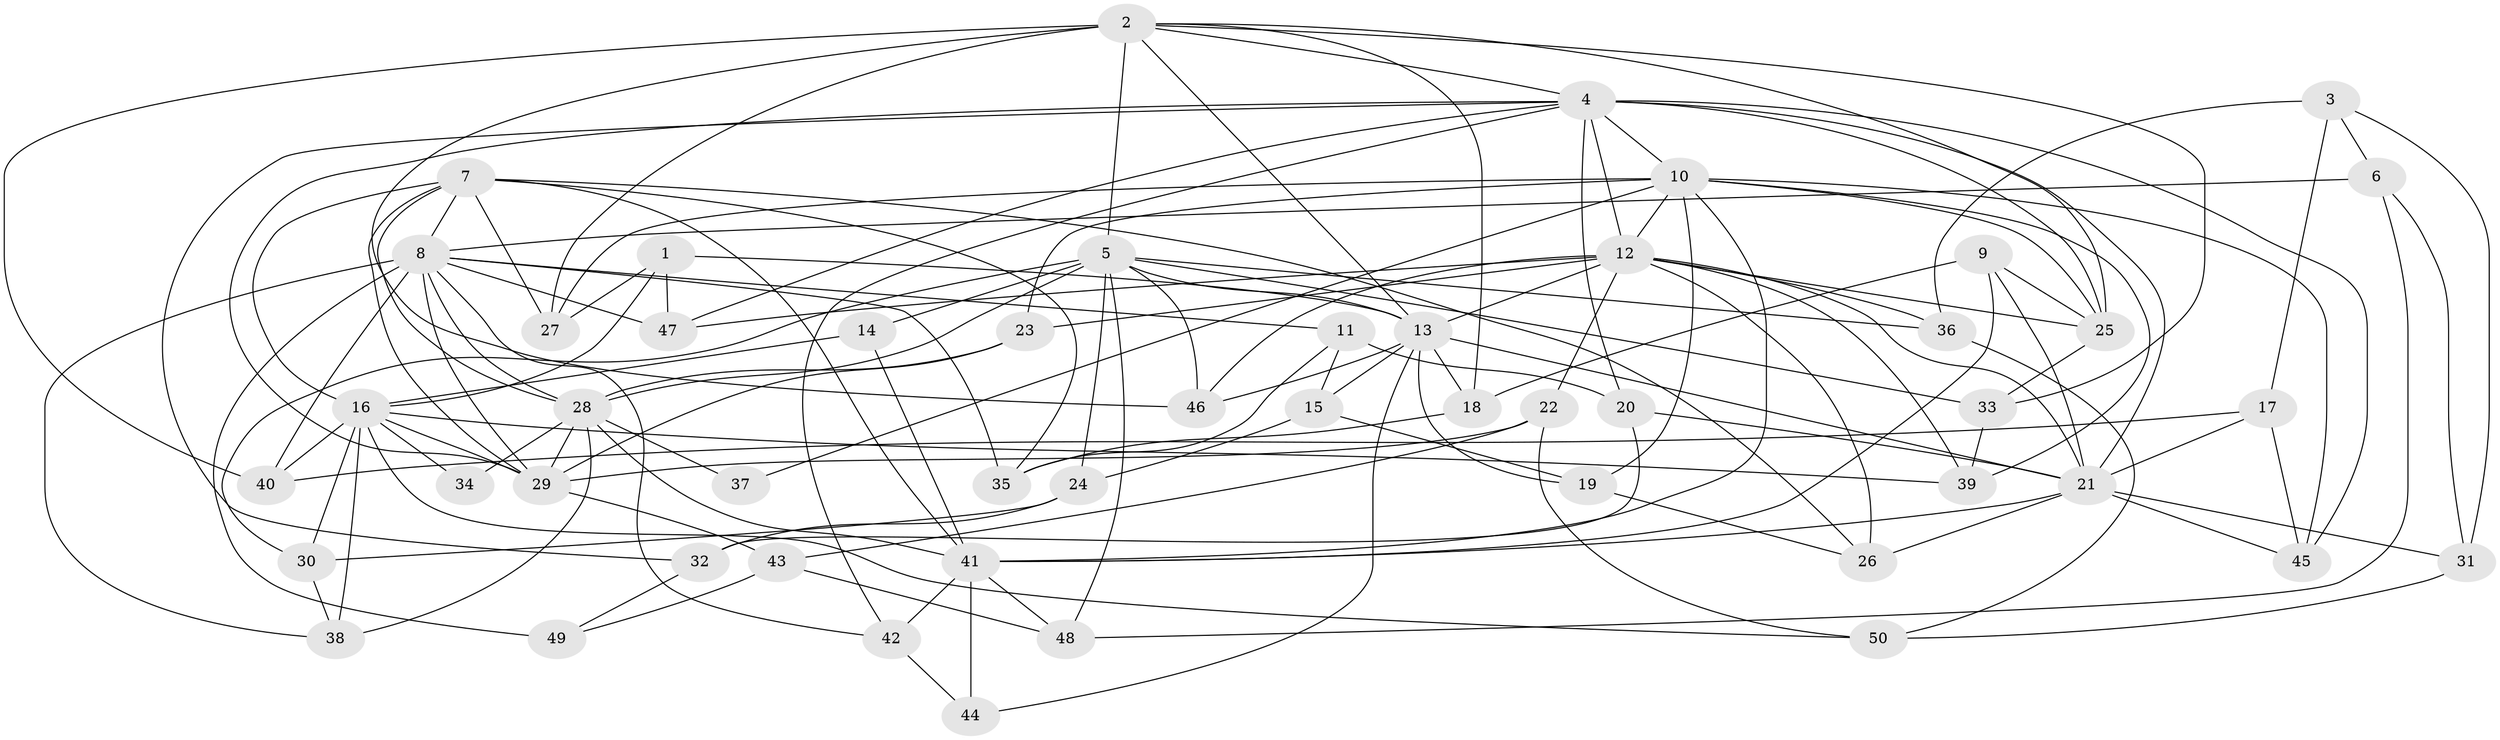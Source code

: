 // original degree distribution, {4: 1.0}
// Generated by graph-tools (version 1.1) at 2025/38/03/09/25 02:38:14]
// undirected, 50 vertices, 135 edges
graph export_dot {
graph [start="1"]
  node [color=gray90,style=filled];
  1;
  2;
  3;
  4;
  5;
  6;
  7;
  8;
  9;
  10;
  11;
  12;
  13;
  14;
  15;
  16;
  17;
  18;
  19;
  20;
  21;
  22;
  23;
  24;
  25;
  26;
  27;
  28;
  29;
  30;
  31;
  32;
  33;
  34;
  35;
  36;
  37;
  38;
  39;
  40;
  41;
  42;
  43;
  44;
  45;
  46;
  47;
  48;
  49;
  50;
  1 -- 13 [weight=1.0];
  1 -- 16 [weight=1.0];
  1 -- 27 [weight=1.0];
  1 -- 47 [weight=1.0];
  2 -- 4 [weight=1.0];
  2 -- 5 [weight=2.0];
  2 -- 13 [weight=1.0];
  2 -- 18 [weight=1.0];
  2 -- 25 [weight=1.0];
  2 -- 27 [weight=1.0];
  2 -- 33 [weight=1.0];
  2 -- 40 [weight=1.0];
  2 -- 46 [weight=1.0];
  3 -- 6 [weight=1.0];
  3 -- 17 [weight=1.0];
  3 -- 31 [weight=1.0];
  3 -- 36 [weight=1.0];
  4 -- 10 [weight=2.0];
  4 -- 12 [weight=1.0];
  4 -- 20 [weight=1.0];
  4 -- 21 [weight=1.0];
  4 -- 25 [weight=1.0];
  4 -- 29 [weight=1.0];
  4 -- 32 [weight=1.0];
  4 -- 42 [weight=1.0];
  4 -- 45 [weight=1.0];
  4 -- 47 [weight=1.0];
  5 -- 13 [weight=1.0];
  5 -- 14 [weight=2.0];
  5 -- 24 [weight=1.0];
  5 -- 28 [weight=1.0];
  5 -- 30 [weight=1.0];
  5 -- 33 [weight=1.0];
  5 -- 36 [weight=1.0];
  5 -- 46 [weight=1.0];
  5 -- 48 [weight=1.0];
  6 -- 8 [weight=1.0];
  6 -- 31 [weight=1.0];
  6 -- 48 [weight=1.0];
  7 -- 8 [weight=1.0];
  7 -- 16 [weight=1.0];
  7 -- 26 [weight=1.0];
  7 -- 27 [weight=1.0];
  7 -- 28 [weight=1.0];
  7 -- 29 [weight=1.0];
  7 -- 35 [weight=1.0];
  7 -- 41 [weight=1.0];
  8 -- 11 [weight=1.0];
  8 -- 28 [weight=1.0];
  8 -- 29 [weight=1.0];
  8 -- 35 [weight=1.0];
  8 -- 38 [weight=1.0];
  8 -- 40 [weight=1.0];
  8 -- 42 [weight=1.0];
  8 -- 47 [weight=1.0];
  8 -- 49 [weight=2.0];
  9 -- 18 [weight=1.0];
  9 -- 21 [weight=1.0];
  9 -- 25 [weight=1.0];
  9 -- 41 [weight=1.0];
  10 -- 12 [weight=1.0];
  10 -- 19 [weight=1.0];
  10 -- 23 [weight=1.0];
  10 -- 25 [weight=1.0];
  10 -- 27 [weight=1.0];
  10 -- 37 [weight=1.0];
  10 -- 39 [weight=1.0];
  10 -- 41 [weight=2.0];
  10 -- 45 [weight=1.0];
  11 -- 15 [weight=1.0];
  11 -- 20 [weight=1.0];
  11 -- 35 [weight=1.0];
  12 -- 13 [weight=1.0];
  12 -- 21 [weight=1.0];
  12 -- 22 [weight=1.0];
  12 -- 23 [weight=1.0];
  12 -- 25 [weight=1.0];
  12 -- 26 [weight=1.0];
  12 -- 36 [weight=1.0];
  12 -- 39 [weight=1.0];
  12 -- 46 [weight=1.0];
  12 -- 47 [weight=1.0];
  13 -- 15 [weight=1.0];
  13 -- 18 [weight=1.0];
  13 -- 19 [weight=1.0];
  13 -- 21 [weight=1.0];
  13 -- 44 [weight=1.0];
  13 -- 46 [weight=1.0];
  14 -- 16 [weight=1.0];
  14 -- 41 [weight=1.0];
  15 -- 19 [weight=1.0];
  15 -- 24 [weight=1.0];
  16 -- 29 [weight=1.0];
  16 -- 30 [weight=1.0];
  16 -- 34 [weight=3.0];
  16 -- 38 [weight=1.0];
  16 -- 39 [weight=1.0];
  16 -- 40 [weight=1.0];
  16 -- 50 [weight=1.0];
  17 -- 21 [weight=1.0];
  17 -- 40 [weight=1.0];
  17 -- 45 [weight=1.0];
  18 -- 35 [weight=1.0];
  19 -- 26 [weight=1.0];
  20 -- 21 [weight=1.0];
  20 -- 32 [weight=1.0];
  21 -- 26 [weight=1.0];
  21 -- 31 [weight=1.0];
  21 -- 41 [weight=1.0];
  21 -- 45 [weight=1.0];
  22 -- 29 [weight=1.0];
  22 -- 43 [weight=1.0];
  22 -- 50 [weight=1.0];
  23 -- 28 [weight=1.0];
  23 -- 29 [weight=1.0];
  24 -- 30 [weight=1.0];
  24 -- 32 [weight=1.0];
  25 -- 33 [weight=1.0];
  28 -- 29 [weight=1.0];
  28 -- 34 [weight=1.0];
  28 -- 37 [weight=3.0];
  28 -- 38 [weight=1.0];
  28 -- 41 [weight=2.0];
  29 -- 43 [weight=1.0];
  30 -- 38 [weight=1.0];
  31 -- 50 [weight=1.0];
  32 -- 49 [weight=1.0];
  33 -- 39 [weight=1.0];
  36 -- 50 [weight=1.0];
  41 -- 42 [weight=1.0];
  41 -- 44 [weight=2.0];
  41 -- 48 [weight=1.0];
  42 -- 44 [weight=1.0];
  43 -- 48 [weight=1.0];
  43 -- 49 [weight=1.0];
}
